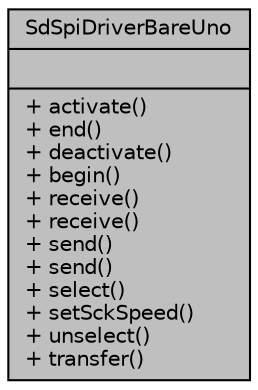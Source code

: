 digraph "SdSpiDriverBareUno"
{
 // INTERACTIVE_SVG=YES
 // LATEX_PDF_SIZE
  edge [fontname="Helvetica",fontsize="10",labelfontname="Helvetica",labelfontsize="10"];
  node [fontname="Helvetica",fontsize="10",shape=record];
  Node1 [label="{SdSpiDriverBareUno\n||+ activate()\l+ end()\l+ deactivate()\l+ begin()\l+ receive()\l+ receive()\l+ send()\l+ send()\l+ select()\l+ setSckSpeed()\l+ unselect()\l+ transfer()\l}",height=0.2,width=0.4,color="black", fillcolor="grey75", style="filled", fontcolor="black",tooltip="Optimized SPI class for access to SD and SDHC flash memory cards."];
}

